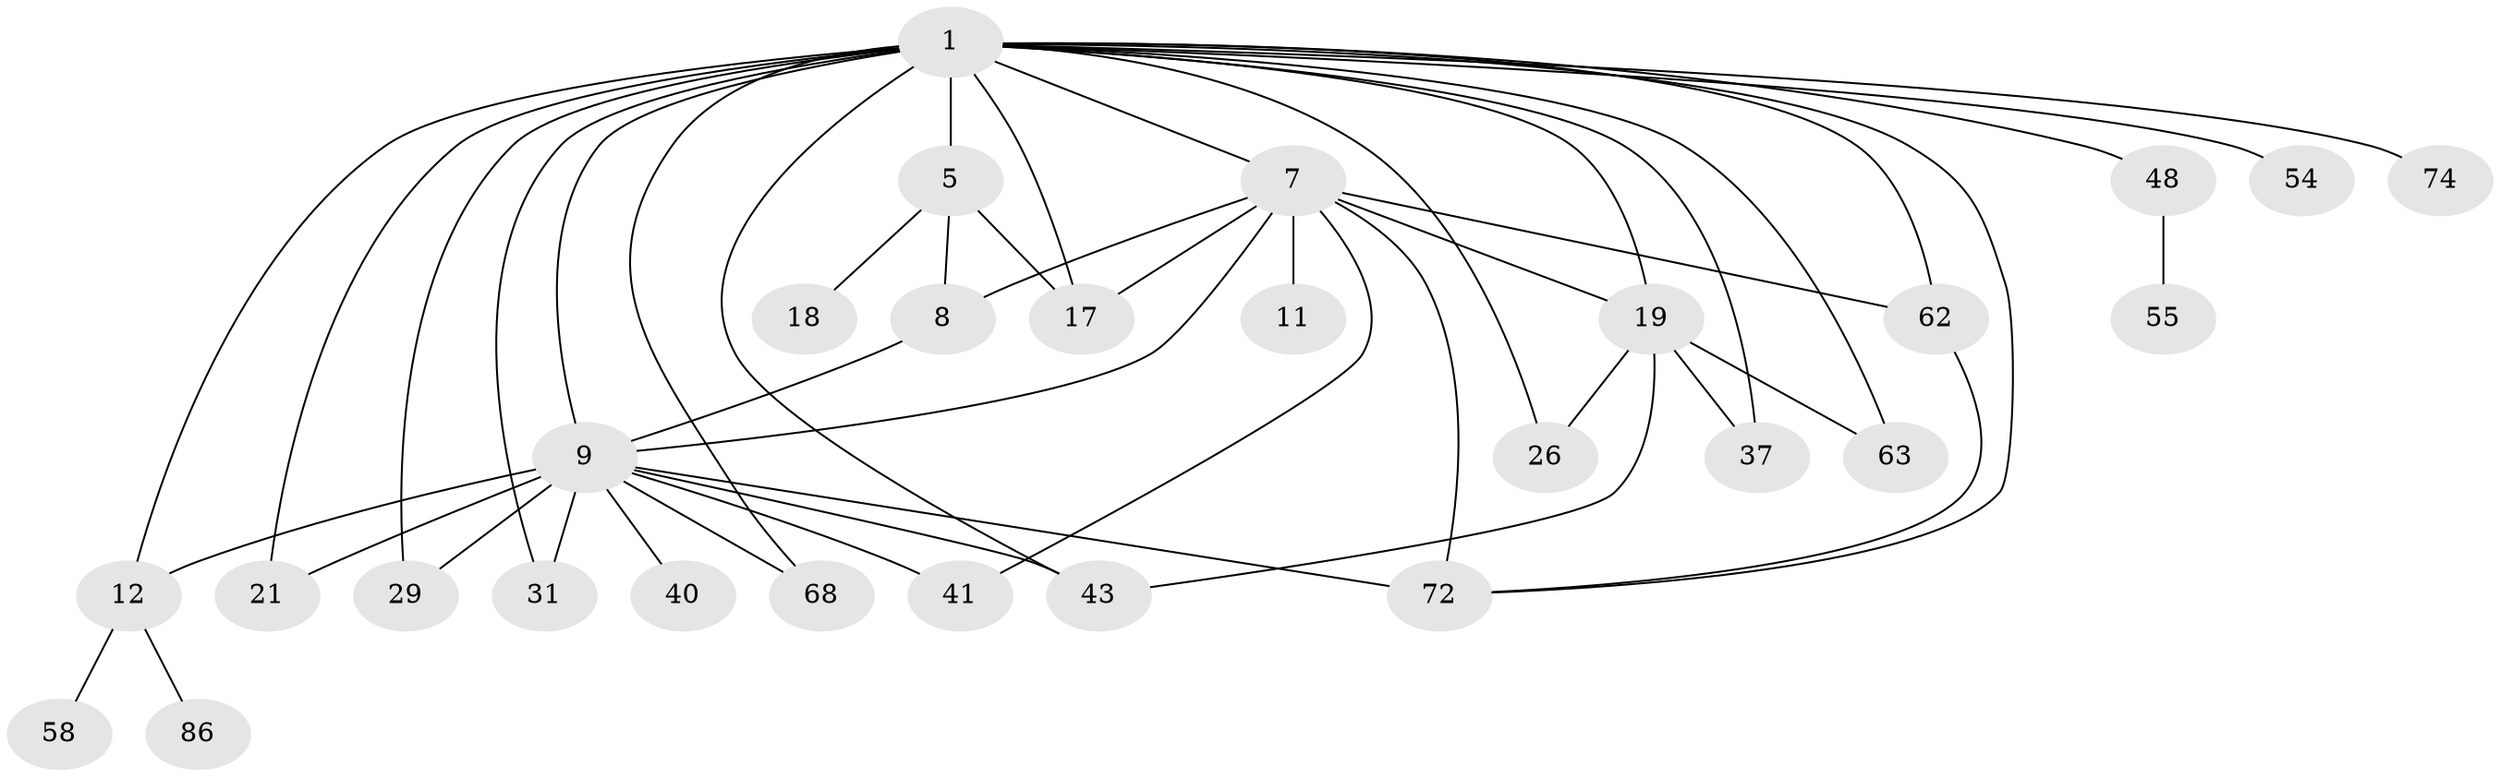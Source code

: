 // original degree distribution, {6: 0.05319148936170213, 7: 0.02127659574468085, 2: 0.3617021276595745, 4: 0.0851063829787234, 5: 0.05319148936170213, 3: 0.24468085106382978, 1: 0.1702127659574468, 8: 0.010638297872340425}
// Generated by graph-tools (version 1.1) at 2025/16/03/04/25 18:16:48]
// undirected, 28 vertices, 48 edges
graph export_dot {
graph [start="1"]
  node [color=gray90,style=filled];
  1 [super="+32+10+69+2+3+6"];
  5 [super="+50+57"];
  7 [super="+13+60+42+75"];
  8;
  9 [super="+27"];
  11;
  12 [super="+46+82"];
  17 [super="+53+65"];
  18;
  19 [super="+51+67+22"];
  21 [super="+84+33"];
  26 [super="+39+49"];
  29 [super="+56+61"];
  31 [super="+64"];
  37;
  40;
  41 [super="+78"];
  43 [super="+71+44"];
  48;
  54;
  55 [super="+77"];
  58 [super="+91"];
  62 [super="+88+85"];
  63;
  68;
  72 [super="+89"];
  74;
  86;
  1 -- 62 [weight=2];
  1 -- 31 [weight=2];
  1 -- 37;
  1 -- 7 [weight=2];
  1 -- 72;
  1 -- 9 [weight=2];
  1 -- 43;
  1 -- 48;
  1 -- 21 [weight=3];
  1 -- 54;
  1 -- 26;
  1 -- 29 [weight=2];
  1 -- 5 [weight=2];
  1 -- 68;
  1 -- 74;
  1 -- 12 [weight=2];
  1 -- 17;
  1 -- 19 [weight=2];
  1 -- 63;
  5 -- 8;
  5 -- 18;
  5 -- 17;
  7 -- 9;
  7 -- 11;
  7 -- 41;
  7 -- 62;
  7 -- 72 [weight=2];
  7 -- 8;
  7 -- 19;
  7 -- 17;
  8 -- 9;
  9 -- 12;
  9 -- 41;
  9 -- 68;
  9 -- 40;
  9 -- 72;
  9 -- 43 [weight=3];
  9 -- 21;
  9 -- 29;
  9 -- 31;
  12 -- 58;
  12 -- 86;
  19 -- 43;
  19 -- 37;
  19 -- 63;
  19 -- 26;
  48 -- 55;
  62 -- 72;
}
